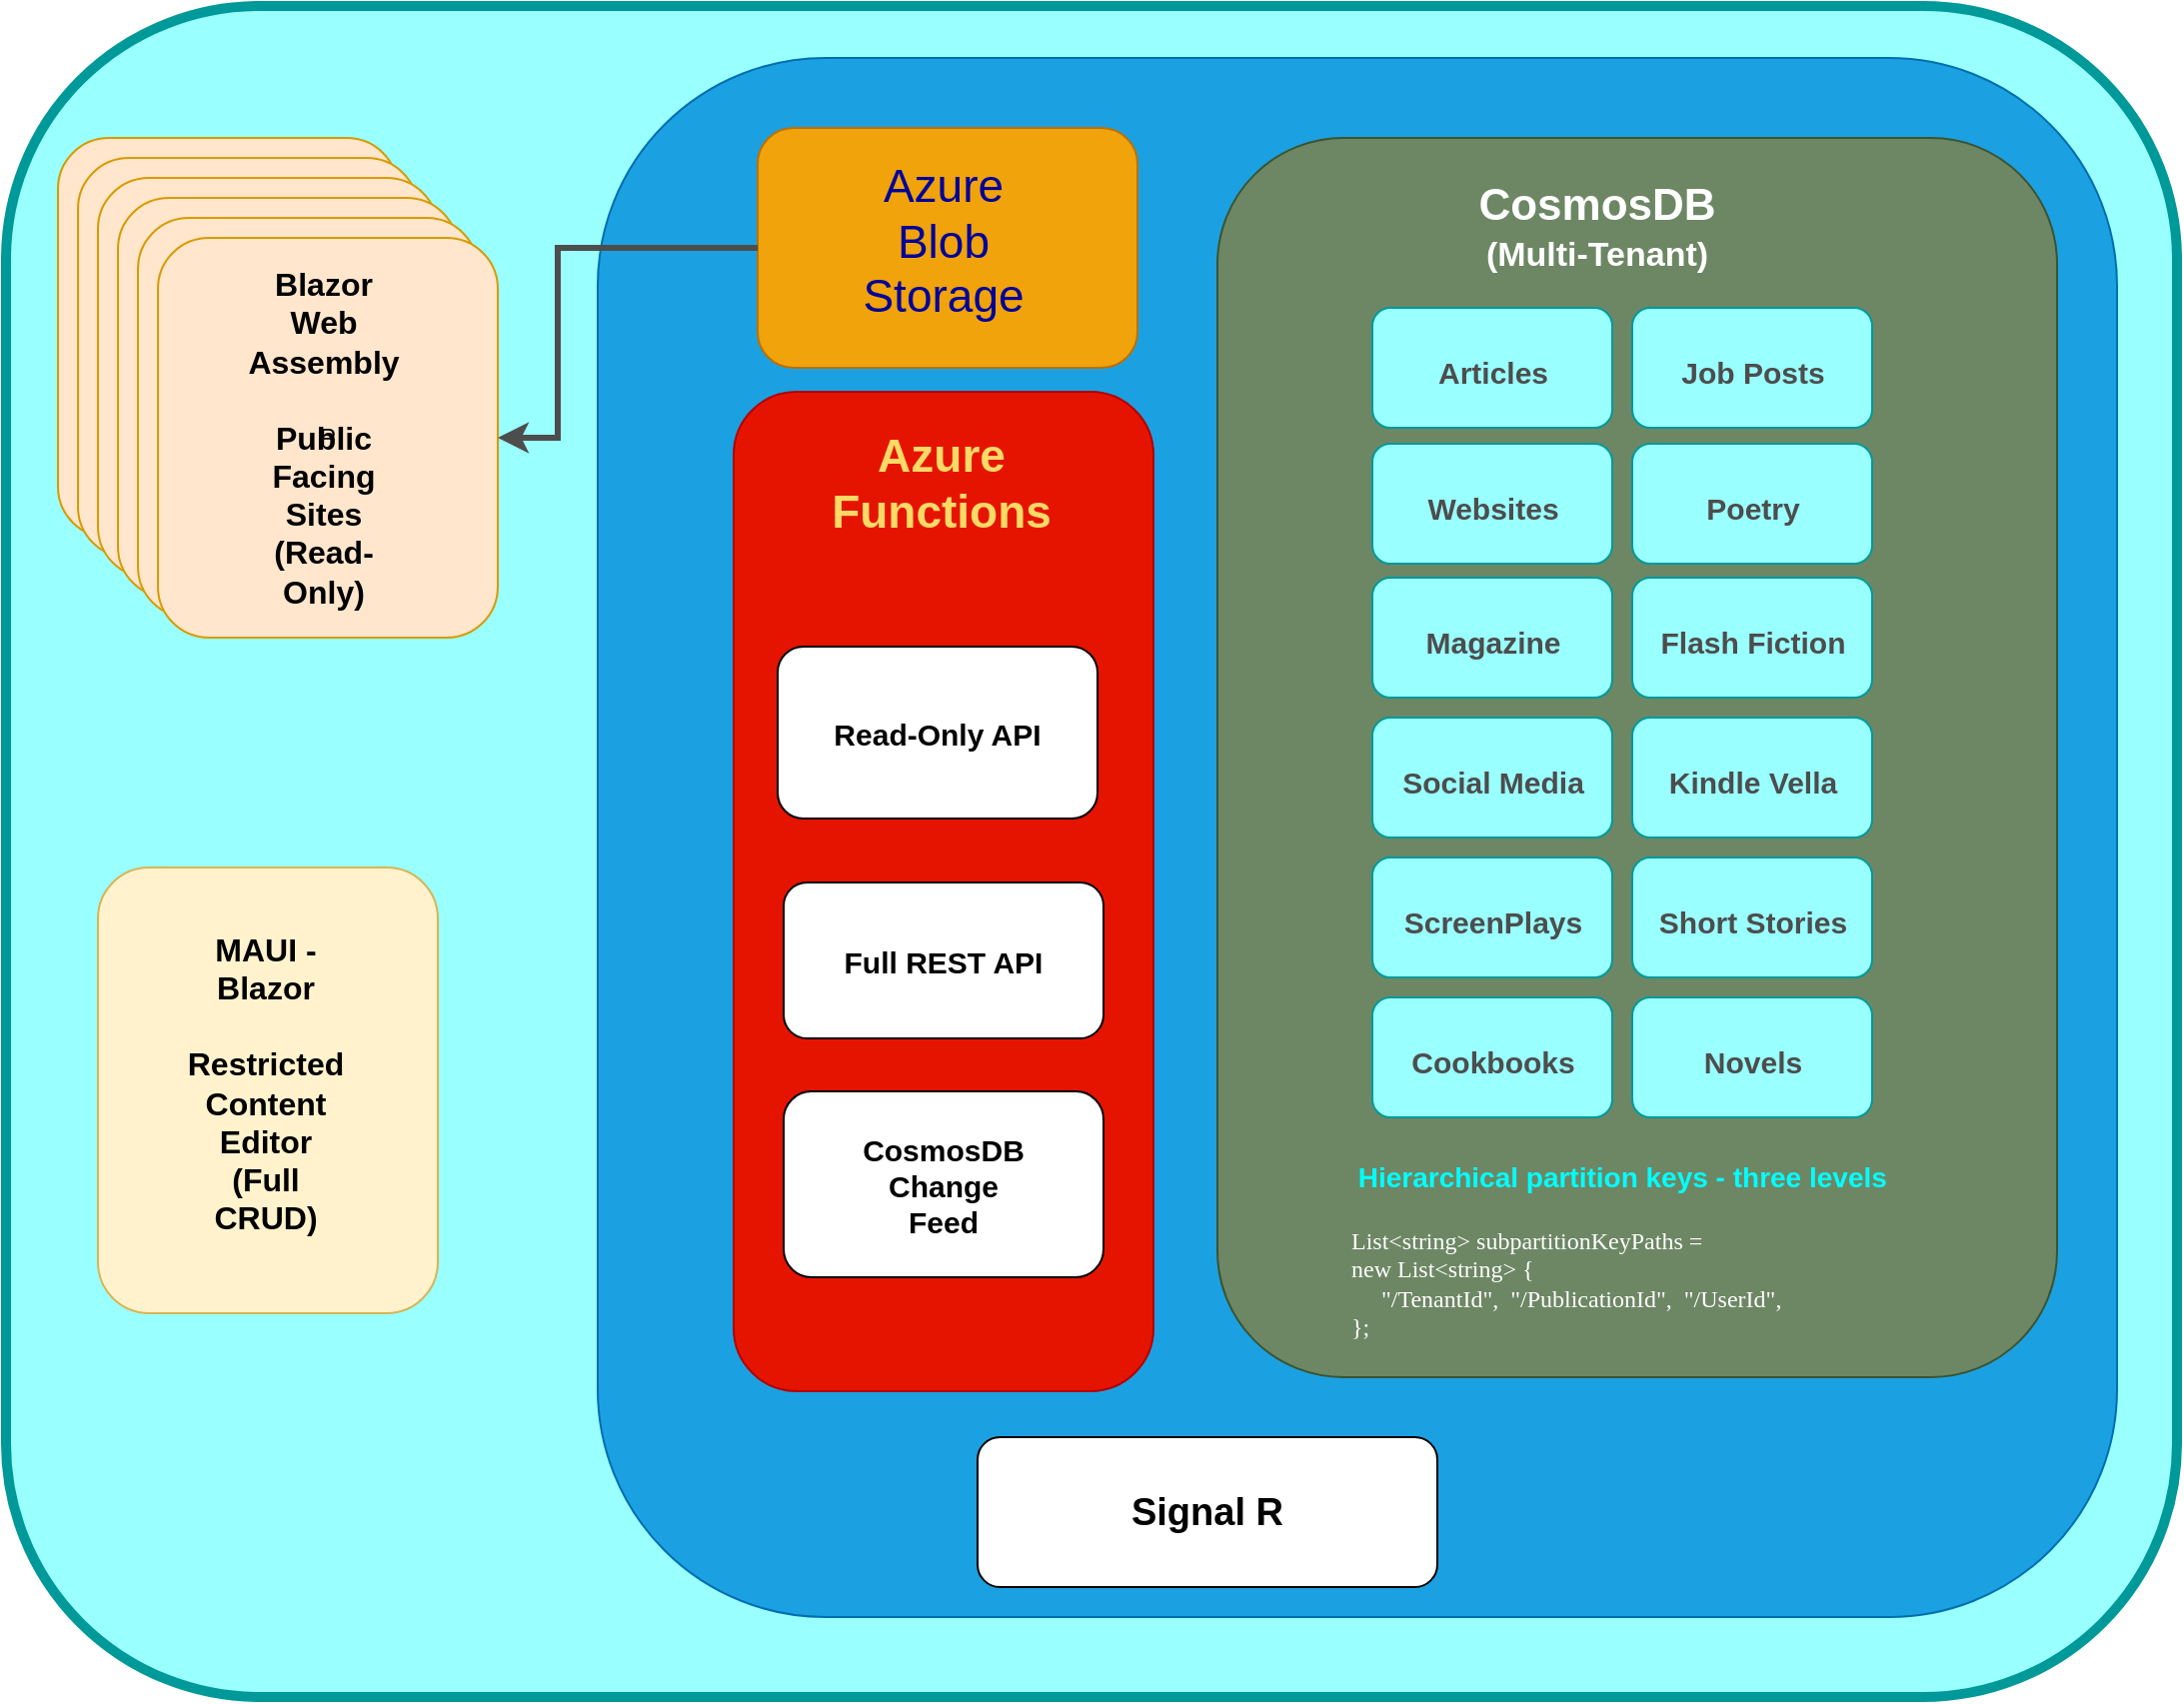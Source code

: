 <mxfile version="20.1.1" type="github">
  <diagram id="2WDbaUwblFmEULSqzccV" name="Page-1">
    <mxGraphModel dx="1697" dy="949" grid="1" gridSize="10" guides="1" tooltips="1" connect="1" arrows="1" fold="1" page="1" pageScale="1" pageWidth="1100" pageHeight="850" math="0" shadow="0">
      <root>
        <mxCell id="0" />
        <mxCell id="1" parent="0" />
        <mxCell id="p9uKidsyLBFloci6g_Ar-22" value="" style="rounded=1;whiteSpace=wrap;html=1;shadow=0;fontSize=23;fontColor=#000099;strokeColor=#009999;strokeWidth=5;fillColor=#99FFFF;" vertex="1" parent="1">
          <mxGeometry x="4" y="4" width="1086" height="846" as="geometry" />
        </mxCell>
        <mxCell id="p9uKidsyLBFloci6g_Ar-7" value="" style="rounded=1;whiteSpace=wrap;html=1;fillColor=#1ba1e2;fontColor=#ffffff;strokeColor=#006EAF;" vertex="1" parent="1">
          <mxGeometry x="300" y="30" width="760" height="780" as="geometry" />
        </mxCell>
        <mxCell id="p9uKidsyLBFloci6g_Ar-1" value="P" style="rounded=1;whiteSpace=wrap;html=1;fillColor=#ffe6cc;strokeColor=#d79b00;" vertex="1" parent="1">
          <mxGeometry x="30" y="70" width="170" height="200" as="geometry" />
        </mxCell>
        <mxCell id="p9uKidsyLBFloci6g_Ar-2" value="" style="rounded=1;whiteSpace=wrap;html=1;fillColor=#fff2cc;strokeColor=#d6b656;" vertex="1" parent="1">
          <mxGeometry x="50" y="435" width="170" height="223" as="geometry" />
        </mxCell>
        <mxCell id="p9uKidsyLBFloci6g_Ar-3" value="" style="rounded=1;whiteSpace=wrap;html=1;fillColor=#f0a30a;fontColor=#000000;strokeColor=#BD7000;" vertex="1" parent="1">
          <mxGeometry x="380" y="65" width="190" height="120" as="geometry" />
        </mxCell>
        <mxCell id="p9uKidsyLBFloci6g_Ar-4" value="" style="rounded=1;whiteSpace=wrap;html=1;fillColor=#e51400;fontColor=#ffffff;strokeColor=#B20000;" vertex="1" parent="1">
          <mxGeometry x="368" y="197" width="210" height="500" as="geometry" />
        </mxCell>
        <mxCell id="p9uKidsyLBFloci6g_Ar-5" value="&lt;font style=&quot;font-size: 19px;&quot;&gt;&lt;b&gt;Signal R&lt;/b&gt;&lt;/font&gt;" style="rounded=1;whiteSpace=wrap;html=1;" vertex="1" parent="1">
          <mxGeometry x="490" y="720" width="230" height="75" as="geometry" />
        </mxCell>
        <mxCell id="p9uKidsyLBFloci6g_Ar-6" value="" style="rounded=1;whiteSpace=wrap;html=1;fillColor=#6d8764;fontColor=#ffffff;strokeColor=#3A5431;" vertex="1" parent="1">
          <mxGeometry x="610" y="70" width="420" height="620" as="geometry" />
        </mxCell>
        <mxCell id="p9uKidsyLBFloci6g_Ar-10" value="&lt;font style=&quot;font-size: 15px;&quot;&gt;&lt;b&gt;CosmosDB&lt;br&gt;Change&lt;br&gt;Feed&lt;/b&gt;&lt;/font&gt;" style="rounded=1;whiteSpace=wrap;html=1;" vertex="1" parent="1">
          <mxGeometry x="393" y="547" width="160" height="93" as="geometry" />
        </mxCell>
        <mxCell id="p9uKidsyLBFloci6g_Ar-11" value="&lt;font style=&quot;font-size: 15px;&quot;&gt;&lt;b&gt;Read-Only API&lt;/b&gt;&lt;/font&gt;" style="rounded=1;whiteSpace=wrap;html=1;" vertex="1" parent="1">
          <mxGeometry x="390" y="324.5" width="160" height="86" as="geometry" />
        </mxCell>
        <mxCell id="p9uKidsyLBFloci6g_Ar-12" value="&lt;font style=&quot;font-size: 15px;&quot;&gt;&lt;b&gt;Full REST API&lt;/b&gt;&lt;/font&gt;" style="rounded=1;whiteSpace=wrap;html=1;" vertex="1" parent="1">
          <mxGeometry x="393" y="442.5" width="160" height="78" as="geometry" />
        </mxCell>
        <mxCell id="p9uKidsyLBFloci6g_Ar-16" value="&lt;div style=&quot;&quot;&gt;&lt;span style=&quot;font-size: 23px; color: rgb(255, 217, 102); background-color: initial;&quot;&gt;&lt;b&gt;Azure Functions&lt;/b&gt;&lt;/span&gt;&lt;/div&gt;" style="text;html=1;strokeColor=none;fillColor=none;align=center;verticalAlign=middle;whiteSpace=wrap;rounded=0;shadow=0;fontSize=18;fontColor=#000000;" vertex="1" parent="1">
          <mxGeometry x="432" y="228" width="80" height="30" as="geometry" />
        </mxCell>
        <mxCell id="p9uKidsyLBFloci6g_Ar-17" value="&lt;font color=&quot;#000099&quot;&gt;Azure Blob&lt;br&gt;Storage&lt;br&gt;&lt;/font&gt;" style="text;html=1;strokeColor=none;fillColor=none;align=center;verticalAlign=middle;whiteSpace=wrap;rounded=0;shadow=0;fontSize=23;fontColor=#FFD966;" vertex="1" parent="1">
          <mxGeometry x="443" y="107" width="60" height="30" as="geometry" />
        </mxCell>
        <mxCell id="p9uKidsyLBFloci6g_Ar-20" value="&lt;font style=&quot;font-size: 16px;&quot; color=&quot;#000000&quot;&gt;&lt;b&gt;MAUI -Blazor&lt;br&gt;&lt;br&gt;Restricted&lt;br&gt;Content&lt;br&gt;Editor&lt;br&gt;(Full CRUD)&lt;/b&gt;&lt;br&gt;&lt;/font&gt;" style="text;html=1;strokeColor=none;fillColor=none;align=center;verticalAlign=middle;whiteSpace=wrap;rounded=0;shadow=0;" vertex="1" parent="1">
          <mxGeometry x="104" y="528" width="60" height="30" as="geometry" />
        </mxCell>
        <mxCell id="p9uKidsyLBFloci6g_Ar-23" value="&lt;font style=&quot;&quot; color=&quot;#ffffff&quot;&gt;&lt;b style=&quot;&quot;&gt;&lt;font style=&quot;font-size: 22px;&quot;&gt;CosmosDB&lt;/font&gt;&lt;br&gt;&lt;span style=&quot;font-size: 17px;&quot;&gt;(Multi-Tenant)&lt;/span&gt;&lt;br&gt;&lt;/b&gt;&lt;/font&gt;" style="text;html=1;strokeColor=none;fillColor=none;align=center;verticalAlign=middle;whiteSpace=wrap;rounded=0;shadow=0;fontSize=19;fontColor=#000099;" vertex="1" parent="1">
          <mxGeometry x="730" y="100" width="140" height="30" as="geometry" />
        </mxCell>
        <mxCell id="p9uKidsyLBFloci6g_Ar-24" value="&lt;font size=&quot;1&quot; color=&quot;#4d4d4d&quot;&gt;&lt;b style=&quot;font-size: 15px;&quot;&gt;Articles&lt;/b&gt;&lt;/font&gt;" style="rounded=1;whiteSpace=wrap;html=1;shadow=0;fontSize=23;fontColor=#FFFFFF;strokeColor=#009999;strokeWidth=1;fillColor=#99FFFF;" vertex="1" parent="1">
          <mxGeometry x="687.5" y="155" width="120" height="60" as="geometry" />
        </mxCell>
        <mxCell id="p9uKidsyLBFloci6g_Ar-25" value="&lt;font size=&quot;1&quot; color=&quot;#4d4d4d&quot;&gt;&lt;b style=&quot;font-size: 15px;&quot;&gt;Websites&lt;/b&gt;&lt;/font&gt;" style="rounded=1;whiteSpace=wrap;html=1;shadow=0;fontSize=23;fontColor=#FFFFFF;strokeColor=#009999;strokeWidth=1;fillColor=#99FFFF;" vertex="1" parent="1">
          <mxGeometry x="687.5" y="223" width="120" height="60" as="geometry" />
        </mxCell>
        <mxCell id="p9uKidsyLBFloci6g_Ar-26" value="&lt;font color=&quot;#4d4d4d&quot;&gt;&lt;span style=&quot;font-size: 15px;&quot;&gt;&lt;b&gt;Magazine&lt;/b&gt;&lt;/span&gt;&lt;/font&gt;" style="rounded=1;whiteSpace=wrap;html=1;shadow=0;fontSize=23;fontColor=#FFFFFF;strokeColor=#009999;strokeWidth=1;fillColor=#99FFFF;" vertex="1" parent="1">
          <mxGeometry x="687.5" y="290" width="120" height="60" as="geometry" />
        </mxCell>
        <mxCell id="p9uKidsyLBFloci6g_Ar-27" value="&lt;font color=&quot;#4d4d4d&quot;&gt;&lt;span style=&quot;font-size: 15px;&quot;&gt;&lt;b&gt;Social Media&lt;/b&gt;&lt;/span&gt;&lt;/font&gt;" style="rounded=1;whiteSpace=wrap;html=1;shadow=0;fontSize=23;fontColor=#FFFFFF;strokeColor=#009999;strokeWidth=1;fillColor=#99FFFF;" vertex="1" parent="1">
          <mxGeometry x="687.5" y="360" width="120" height="60" as="geometry" />
        </mxCell>
        <mxCell id="p9uKidsyLBFloci6g_Ar-28" value="&lt;font color=&quot;#4d4d4d&quot;&gt;&lt;span style=&quot;font-size: 15px;&quot;&gt;&lt;b&gt;ScreenPlays&lt;/b&gt;&lt;/span&gt;&lt;/font&gt;" style="rounded=1;whiteSpace=wrap;html=1;shadow=0;fontSize=23;fontColor=#FFFFFF;strokeColor=#009999;strokeWidth=1;fillColor=#99FFFF;" vertex="1" parent="1">
          <mxGeometry x="687.5" y="430" width="120" height="60" as="geometry" />
        </mxCell>
        <mxCell id="p9uKidsyLBFloci6g_Ar-29" value="&lt;font color=&quot;#4d4d4d&quot;&gt;&lt;span style=&quot;font-size: 15px;&quot;&gt;&lt;b&gt;Cookbooks&lt;/b&gt;&lt;/span&gt;&lt;/font&gt;" style="rounded=1;whiteSpace=wrap;html=1;shadow=0;fontSize=23;fontColor=#FFFFFF;strokeColor=#009999;strokeWidth=1;fillColor=#99FFFF;" vertex="1" parent="1">
          <mxGeometry x="687.5" y="500" width="120" height="60" as="geometry" />
        </mxCell>
        <mxCell id="p9uKidsyLBFloci6g_Ar-37" value="P" style="rounded=1;whiteSpace=wrap;html=1;fillColor=#ffe6cc;strokeColor=#d79b00;" vertex="1" parent="1">
          <mxGeometry x="40" y="80" width="170" height="200" as="geometry" />
        </mxCell>
        <mxCell id="p9uKidsyLBFloci6g_Ar-38" value="P" style="rounded=1;whiteSpace=wrap;html=1;fillColor=#ffe6cc;strokeColor=#d79b00;" vertex="1" parent="1">
          <mxGeometry x="50" y="90" width="170" height="200" as="geometry" />
        </mxCell>
        <mxCell id="p9uKidsyLBFloci6g_Ar-39" value="P" style="rounded=1;whiteSpace=wrap;html=1;fillColor=#ffe6cc;strokeColor=#d79b00;" vertex="1" parent="1">
          <mxGeometry x="60" y="100" width="170" height="200" as="geometry" />
        </mxCell>
        <mxCell id="p9uKidsyLBFloci6g_Ar-40" value="P" style="rounded=1;whiteSpace=wrap;html=1;fillColor=#ffe6cc;strokeColor=#d79b00;" vertex="1" parent="1">
          <mxGeometry x="70" y="110" width="170" height="200" as="geometry" />
        </mxCell>
        <mxCell id="p9uKidsyLBFloci6g_Ar-41" value="P" style="rounded=1;whiteSpace=wrap;html=1;fillColor=#ffe6cc;strokeColor=#d79b00;" vertex="1" parent="1">
          <mxGeometry x="80" y="120" width="170" height="200" as="geometry" />
        </mxCell>
        <mxCell id="p9uKidsyLBFloci6g_Ar-13" value="&lt;font style=&quot;font-size: 16px;&quot; color=&quot;#000000&quot;&gt;&lt;b&gt;Blazor&lt;br&gt;Web&lt;br&gt;Assembly&lt;br&gt;&lt;br&gt;Public&lt;br&gt;Facing&lt;br&gt;Sites&lt;br&gt;(Read-Only)&lt;/b&gt;&lt;br&gt;&lt;/font&gt;" style="text;html=1;strokeColor=none;fillColor=none;align=center;verticalAlign=middle;whiteSpace=wrap;rounded=0;shadow=0;" vertex="1" parent="1">
          <mxGeometry x="133" y="205" width="60" height="30" as="geometry" />
        </mxCell>
        <mxCell id="p9uKidsyLBFloci6g_Ar-46" value="&lt;font color=&quot;#4d4d4d&quot;&gt;&lt;span style=&quot;font-size: 15px;&quot;&gt;&lt;b&gt;Job Posts&lt;/b&gt;&lt;/span&gt;&lt;/font&gt;" style="rounded=1;whiteSpace=wrap;html=1;shadow=0;fontSize=23;fontColor=#FFFFFF;strokeColor=#009999;strokeWidth=1;fillColor=#99FFFF;" vertex="1" parent="1">
          <mxGeometry x="817.5" y="155" width="120" height="60" as="geometry" />
        </mxCell>
        <mxCell id="p9uKidsyLBFloci6g_Ar-47" value="&lt;font color=&quot;#4d4d4d&quot;&gt;&lt;span style=&quot;font-size: 15px;&quot;&gt;&lt;b&gt;Poetry&lt;/b&gt;&lt;/span&gt;&lt;/font&gt;" style="rounded=1;whiteSpace=wrap;html=1;shadow=0;fontSize=23;fontColor=#FFFFFF;strokeColor=#009999;strokeWidth=1;fillColor=#99FFFF;" vertex="1" parent="1">
          <mxGeometry x="817.5" y="223" width="120" height="60" as="geometry" />
        </mxCell>
        <mxCell id="p9uKidsyLBFloci6g_Ar-48" value="&lt;font color=&quot;#4d4d4d&quot;&gt;&lt;span style=&quot;font-size: 15px;&quot;&gt;&lt;b&gt;Flash Fiction&lt;/b&gt;&lt;/span&gt;&lt;/font&gt;" style="rounded=1;whiteSpace=wrap;html=1;shadow=0;fontSize=23;fontColor=#FFFFFF;strokeColor=#009999;strokeWidth=1;fillColor=#99FFFF;" vertex="1" parent="1">
          <mxGeometry x="817.5" y="290" width="120" height="60" as="geometry" />
        </mxCell>
        <mxCell id="p9uKidsyLBFloci6g_Ar-49" value="&lt;font color=&quot;#4d4d4d&quot;&gt;&lt;span style=&quot;font-size: 15px;&quot;&gt;&lt;b&gt;Kindle Vella&lt;/b&gt;&lt;/span&gt;&lt;/font&gt;" style="rounded=1;whiteSpace=wrap;html=1;shadow=0;fontSize=23;fontColor=#FFFFFF;strokeColor=#009999;strokeWidth=1;fillColor=#99FFFF;" vertex="1" parent="1">
          <mxGeometry x="817.5" y="360" width="120" height="60" as="geometry" />
        </mxCell>
        <mxCell id="p9uKidsyLBFloci6g_Ar-50" value="&lt;font color=&quot;#4d4d4d&quot;&gt;&lt;span style=&quot;font-size: 15px;&quot;&gt;&lt;b&gt;Short Stories&lt;/b&gt;&lt;/span&gt;&lt;/font&gt;" style="rounded=1;whiteSpace=wrap;html=1;shadow=0;fontSize=23;fontColor=#FFFFFF;strokeColor=#009999;strokeWidth=1;fillColor=#99FFFF;" vertex="1" parent="1">
          <mxGeometry x="817.5" y="430" width="120" height="60" as="geometry" />
        </mxCell>
        <mxCell id="p9uKidsyLBFloci6g_Ar-51" value="&lt;font color=&quot;#4d4d4d&quot;&gt;&lt;span style=&quot;font-size: 15px;&quot;&gt;&lt;b&gt;Novels&lt;/b&gt;&lt;/span&gt;&lt;/font&gt;" style="rounded=1;whiteSpace=wrap;html=1;shadow=0;fontSize=23;fontColor=#FFFFFF;strokeColor=#009999;strokeWidth=1;fillColor=#99FFFF;" vertex="1" parent="1">
          <mxGeometry x="817.5" y="500" width="120" height="60" as="geometry" />
        </mxCell>
        <mxCell id="p9uKidsyLBFloci6g_Ar-18" style="edgeStyle=orthogonalEdgeStyle;rounded=0;orthogonalLoop=1;jettySize=auto;html=1;entryX=1;entryY=0.5;entryDx=0;entryDy=0;fontSize=23;fontColor=#000099;strokeWidth=3;strokeColor=#4D4D4D;" edge="1" parent="1" source="p9uKidsyLBFloci6g_Ar-3" target="p9uKidsyLBFloci6g_Ar-41">
          <mxGeometry relative="1" as="geometry">
            <Array as="points">
              <mxPoint x="280" y="125" />
              <mxPoint x="280" y="220" />
            </Array>
          </mxGeometry>
        </mxCell>
        <mxCell id="p9uKidsyLBFloci6g_Ar-52" value="&lt;div style=&quot;font-size: 12px;&quot;&gt;&lt;font style=&quot;font-size: 12px;&quot;&gt;&lt;font color=&quot;#ffffff&quot;&gt;&amp;nbsp;&lt;/font&gt;&lt;b style=&quot;&quot;&gt;&lt;font style=&quot;font-size: 14px;&quot; color=&quot;#00ffff&quot;&gt;Hierarchical partition keys - three levels&lt;/font&gt;&lt;/b&gt;&lt;/font&gt;&lt;/div&gt;" style="text;html=1;strokeColor=none;fillColor=none;align=left;verticalAlign=middle;whiteSpace=wrap;rounded=0;shadow=0;fontSize=22;fontColor=#4D4D4D;" vertex="1" parent="1">
          <mxGeometry x="675" y="575" width="290" height="30" as="geometry" />
        </mxCell>
        <mxCell id="p9uKidsyLBFloci6g_Ar-53" value="&lt;div style=&quot;&quot;&gt;&lt;font face=&quot;Verdana&quot; color=&quot;#ffffff&quot; style=&quot;font-size: 12px;&quot;&gt;List&amp;lt;string&amp;gt; subpartitionKeyPaths =&amp;nbsp;&lt;/font&gt;&lt;/div&gt;&lt;div style=&quot;&quot;&gt;&lt;font face=&quot;Verdana&quot; color=&quot;#ffffff&quot; style=&quot;font-size: 12px;&quot;&gt;&lt;span style=&quot;&quot;&gt;	&lt;/span&gt;new List&amp;lt;string&amp;gt; {&amp;nbsp;&lt;/font&gt;&lt;/div&gt;&lt;div style=&quot;&quot;&gt;&lt;font face=&quot;Verdana&quot; color=&quot;#ffffff&quot; style=&quot;font-size: 12px;&quot;&gt;&amp;nbsp; &amp;nbsp;&amp;nbsp;&lt;span style=&quot;&quot;&gt;	&lt;/span&gt;&lt;span style=&quot;&quot;&gt;	&lt;/span&gt;&quot;/TenantId&quot;,&amp;nbsp;&lt;span style=&quot;background-color: initial;&quot;&gt;&amp;nbsp;&quot;/PublicationId&quot;,&amp;nbsp;&amp;nbsp;&lt;/span&gt;&lt;span style=&quot;background-color: initial;&quot;&gt;&quot;/UserId&quot;,&lt;/span&gt;&lt;/font&gt;&lt;/div&gt;&lt;div style=&quot;&quot;&gt;&lt;font face=&quot;Verdana&quot; color=&quot;#ffffff&quot; style=&quot;font-size: 12px;&quot;&gt;};&lt;/font&gt;&lt;/div&gt;" style="text;html=1;strokeColor=none;fillColor=none;align=left;verticalAlign=middle;whiteSpace=wrap;rounded=0;shadow=0;fontFamily=Times New Roman;fontSize=12;fontColor=#FFFF00;" vertex="1" parent="1">
          <mxGeometry x="675" y="628" width="275" height="30" as="geometry" />
        </mxCell>
      </root>
    </mxGraphModel>
  </diagram>
</mxfile>
